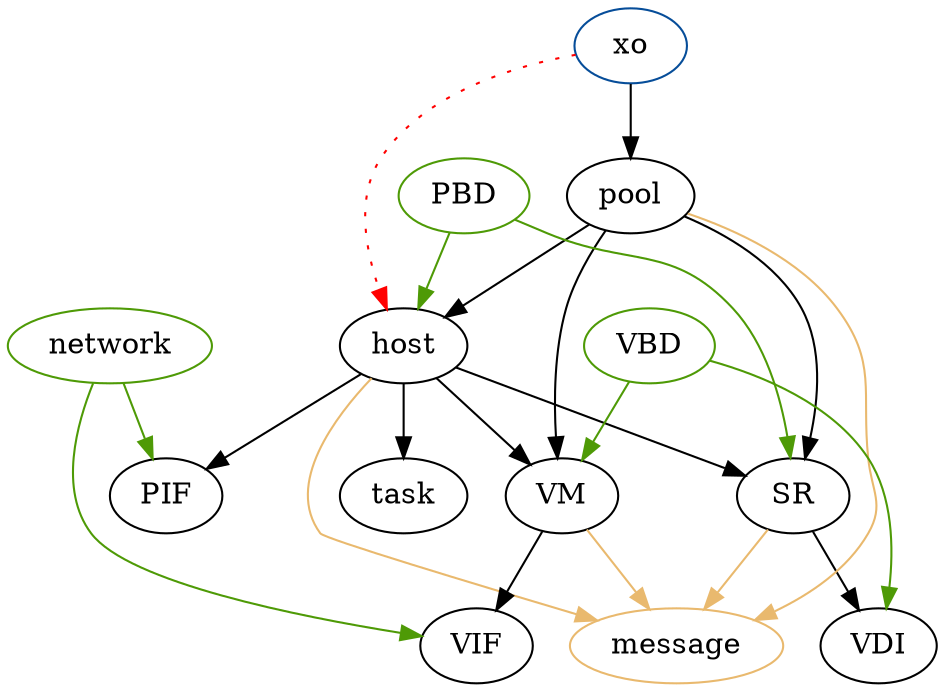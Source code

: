 digraph {
  edge [weight = 1]

  // Special node.
  xo [color = "#064d99"]

  // Main hierarchy.
  {
    edge [weight = 2] // Force the main hierarchy to be straight.
    node [pin = true]

    host -> PIF
    host -> SR
    host -> task
    host -> VM

    pool -> host
    pool -> SR
    pool -> VM

    SR -> VDI

    VM -> VIF

    xo -> pool
  }

  // Link objects.
  {
    edge [color = "#4e9a06"]
    node [color = "#4e9a06"]

    VBD -> VDI
    VBD -> VM

    network -> PIF
    network -> VIF

    PBD -> host
    PBD -> SR
  }

  // Main objects have messages.
  {
    edge [color = "#e9b96e"]
    node [color = "#e9b96e"]

    {
      host
      pool
      SR
      VM
    } -> message
  }

  // Future links.
  {
    edge [color = red, style = dotted]

    xo -> host
  }
}
